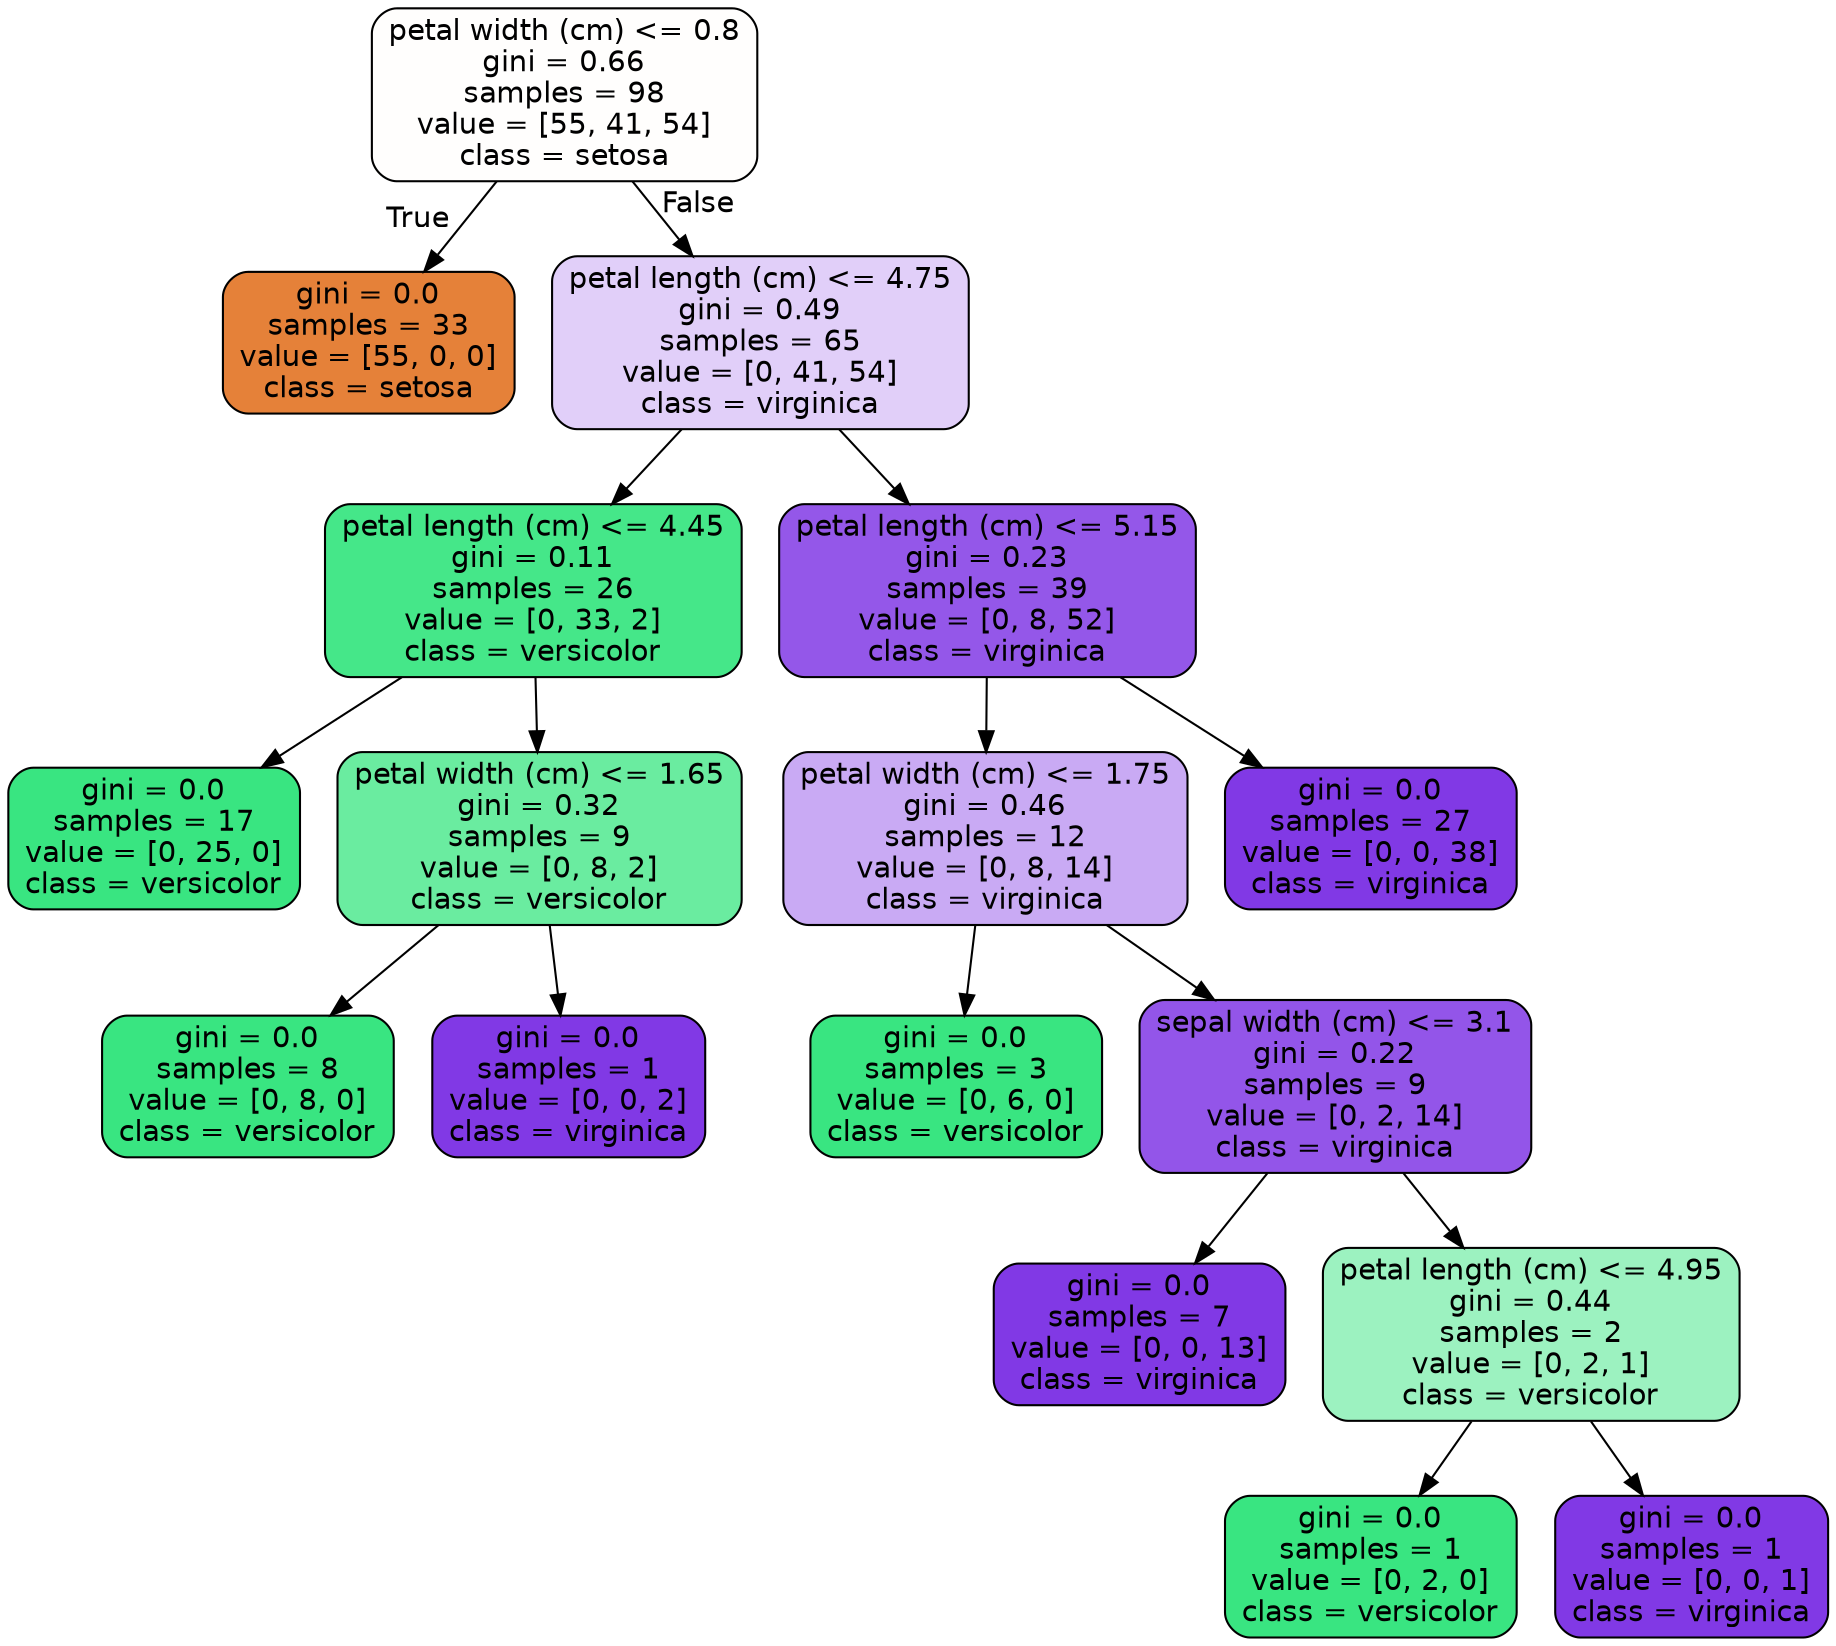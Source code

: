 digraph Tree {
node [shape=box, style="filled, rounded", color="black", fontname="helvetica"] ;
edge [fontname="helvetica"] ;
0 [label="petal width (cm) <= 0.8\ngini = 0.66\nsamples = 98\nvalue = [55, 41, 54]\nclass = setosa", fillcolor="#fffefd"] ;
1 [label="gini = 0.0\nsamples = 33\nvalue = [55, 0, 0]\nclass = setosa", fillcolor="#e58139"] ;
0 -> 1 [labeldistance=2.5, labelangle=45, headlabel="True"] ;
2 [label="petal length (cm) <= 4.75\ngini = 0.49\nsamples = 65\nvalue = [0, 41, 54]\nclass = virginica", fillcolor="#e1cff9"] ;
0 -> 2 [labeldistance=2.5, labelangle=-45, headlabel="False"] ;
3 [label="petal length (cm) <= 4.45\ngini = 0.11\nsamples = 26\nvalue = [0, 33, 2]\nclass = versicolor", fillcolor="#45e789"] ;
2 -> 3 ;
4 [label="gini = 0.0\nsamples = 17\nvalue = [0, 25, 0]\nclass = versicolor", fillcolor="#39e581"] ;
3 -> 4 ;
5 [label="petal width (cm) <= 1.65\ngini = 0.32\nsamples = 9\nvalue = [0, 8, 2]\nclass = versicolor", fillcolor="#6aeca0"] ;
3 -> 5 ;
6 [label="gini = 0.0\nsamples = 8\nvalue = [0, 8, 0]\nclass = versicolor", fillcolor="#39e581"] ;
5 -> 6 ;
7 [label="gini = 0.0\nsamples = 1\nvalue = [0, 0, 2]\nclass = virginica", fillcolor="#8139e5"] ;
5 -> 7 ;
8 [label="petal length (cm) <= 5.15\ngini = 0.23\nsamples = 39\nvalue = [0, 8, 52]\nclass = virginica", fillcolor="#9457e9"] ;
2 -> 8 ;
9 [label="petal width (cm) <= 1.75\ngini = 0.46\nsamples = 12\nvalue = [0, 8, 14]\nclass = virginica", fillcolor="#c9aaf4"] ;
8 -> 9 ;
10 [label="gini = 0.0\nsamples = 3\nvalue = [0, 6, 0]\nclass = versicolor", fillcolor="#39e581"] ;
9 -> 10 ;
11 [label="sepal width (cm) <= 3.1\ngini = 0.22\nsamples = 9\nvalue = [0, 2, 14]\nclass = virginica", fillcolor="#9355e9"] ;
9 -> 11 ;
12 [label="gini = 0.0\nsamples = 7\nvalue = [0, 0, 13]\nclass = virginica", fillcolor="#8139e5"] ;
11 -> 12 ;
13 [label="petal length (cm) <= 4.95\ngini = 0.44\nsamples = 2\nvalue = [0, 2, 1]\nclass = versicolor", fillcolor="#9cf2c0"] ;
11 -> 13 ;
14 [label="gini = 0.0\nsamples = 1\nvalue = [0, 2, 0]\nclass = versicolor", fillcolor="#39e581"] ;
13 -> 14 ;
15 [label="gini = 0.0\nsamples = 1\nvalue = [0, 0, 1]\nclass = virginica", fillcolor="#8139e5"] ;
13 -> 15 ;
16 [label="gini = 0.0\nsamples = 27\nvalue = [0, 0, 38]\nclass = virginica", fillcolor="#8139e5"] ;
8 -> 16 ;
}